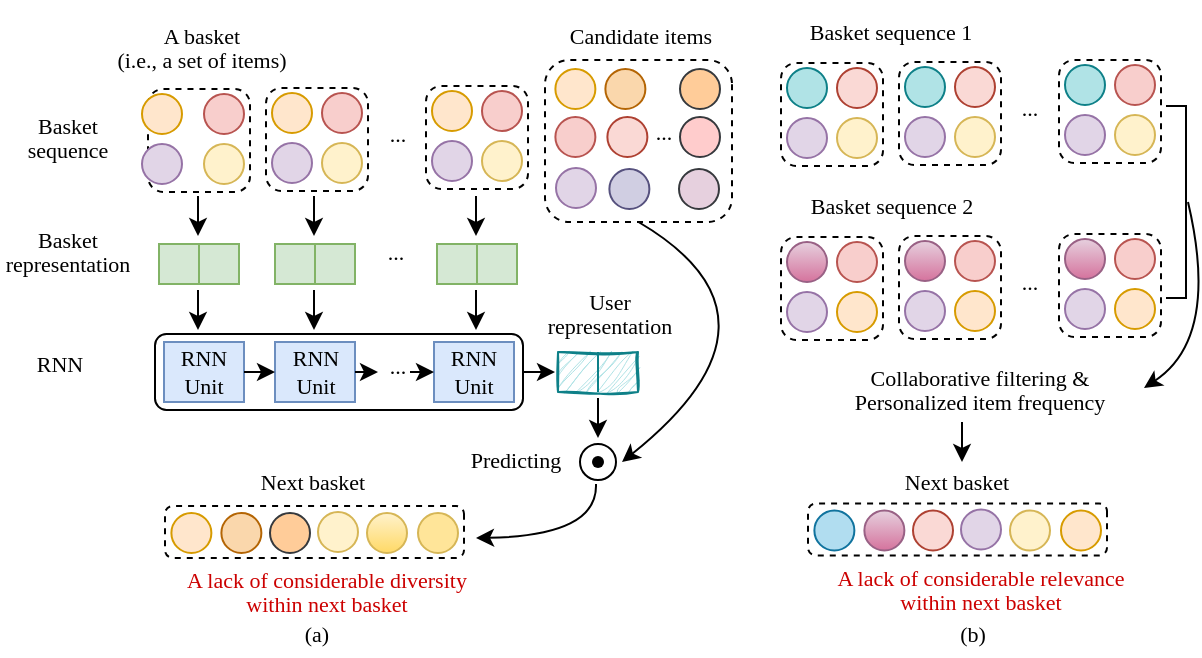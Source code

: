 <mxfile version="20.8.4" type="github">
  <diagram id="gaHBtOEv4GBkI7CgQ-Mk" name="第 1 页">
    <mxGraphModel dx="904" dy="461" grid="1" gridSize="10" guides="1" tooltips="1" connect="1" arrows="1" fold="1" page="1" pageScale="1" pageWidth="620" pageHeight="330" math="0" shadow="0">
      <root>
        <mxCell id="0" />
        <mxCell id="1" parent="0" />
        <mxCell id="OfvR7jmP5WtNh5RsgEb_-9" value="&lt;p style=&quot;line-height: 0%;&quot;&gt;&lt;font face=&quot;Comic Sans MS&quot; style=&quot;font-size: 11px;&quot;&gt;A basket&lt;/font&gt;&lt;/p&gt;&lt;p style=&quot;line-height: 0%;&quot;&gt;&lt;font face=&quot;Comic Sans MS&quot; style=&quot;font-size: 11px;&quot;&gt;(i.e., a set of items)&lt;/font&gt;&lt;/p&gt;" style="text;strokeColor=none;align=center;fillColor=none;html=1;verticalAlign=middle;whiteSpace=wrap;rounded=0;dashed=1;" parent="1" vertex="1">
          <mxGeometry x="32.5" y="7" width="156" height="33.5" as="geometry" />
        </mxCell>
        <mxCell id="OfvR7jmP5WtNh5RsgEb_-10" value="&lt;p style=&quot;line-height: 0%;&quot;&gt;&lt;font face=&quot;Comic Sans MS&quot; style=&quot;font-size: 11px;&quot;&gt;Basket&lt;/font&gt;&lt;/p&gt;&lt;p style=&quot;line-height: 0%;&quot;&gt;&lt;font face=&quot;Comic Sans MS&quot; style=&quot;font-size: 11px;&quot;&gt;sequence&lt;/font&gt;&lt;/p&gt;" style="text;strokeColor=none;align=center;fillColor=none;html=1;verticalAlign=middle;whiteSpace=wrap;rounded=0;dashed=1;" parent="1" vertex="1">
          <mxGeometry x="14" y="54" width="60" height="30" as="geometry" />
        </mxCell>
        <mxCell id="OfvR7jmP5WtNh5RsgEb_-11" value="" style="endArrow=classic;html=1;rounded=0;fontFamily=Comic Sans MS;fontSize=11;" parent="1" edge="1">
          <mxGeometry width="50" height="50" relative="1" as="geometry">
            <mxPoint x="109" y="99" as="sourcePoint" />
            <mxPoint x="109" y="119" as="targetPoint" />
            <Array as="points" />
          </mxGeometry>
        </mxCell>
        <mxCell id="OfvR7jmP5WtNh5RsgEb_-19" value="" style="group;fillColor=#d5e8d4;strokeColor=#82b366;" parent="1" vertex="1" connectable="0">
          <mxGeometry x="89.5" y="123" width="40" height="20" as="geometry" />
        </mxCell>
        <mxCell id="OfvR7jmP5WtNh5RsgEb_-17" value="" style="rounded=0;whiteSpace=wrap;html=1;fontFamily=Comic Sans MS;fontSize=11;fillColor=#d5e8d4;strokeColor=#82b366;" parent="OfvR7jmP5WtNh5RsgEb_-19" vertex="1">
          <mxGeometry width="40" height="20" as="geometry" />
        </mxCell>
        <mxCell id="OfvR7jmP5WtNh5RsgEb_-18" value="" style="endArrow=none;html=1;rounded=0;fontFamily=Comic Sans MS;fontSize=11;entryX=0.5;entryY=0;entryDx=0;entryDy=0;exitX=0.5;exitY=1;exitDx=0;exitDy=0;fillColor=#d5e8d4;strokeColor=#82b366;" parent="OfvR7jmP5WtNh5RsgEb_-19" source="OfvR7jmP5WtNh5RsgEb_-17" target="OfvR7jmP5WtNh5RsgEb_-17" edge="1">
          <mxGeometry width="50" height="50" relative="1" as="geometry">
            <mxPoint x="-50" y="90" as="sourcePoint" />
            <mxPoint y="40" as="targetPoint" />
          </mxGeometry>
        </mxCell>
        <mxCell id="OfvR7jmP5WtNh5RsgEb_-21" value="&lt;p style=&quot;line-height: 0%;&quot;&gt;&lt;font face=&quot;Comic Sans MS&quot; style=&quot;font-size: 11px;&quot;&gt;Basket&lt;/font&gt;&lt;/p&gt;&lt;p style=&quot;line-height: 0%;&quot;&gt;&lt;font face=&quot;Comic Sans MS&quot;&gt;&lt;span style=&quot;font-size: 11px;&quot;&gt;representation&lt;/span&gt;&lt;/font&gt;&lt;/p&gt;" style="text;strokeColor=none;align=center;fillColor=none;html=1;verticalAlign=middle;whiteSpace=wrap;rounded=0;dashed=1;" parent="1" vertex="1">
          <mxGeometry x="13.5" y="111" width="60" height="30" as="geometry" />
        </mxCell>
        <mxCell id="OfvR7jmP5WtNh5RsgEb_-27" value="" style="endArrow=classic;html=1;rounded=0;fontFamily=Comic Sans MS;fontSize=11;" parent="1" edge="1">
          <mxGeometry width="50" height="50" relative="1" as="geometry">
            <mxPoint x="167" y="99" as="sourcePoint" />
            <mxPoint x="167" y="119" as="targetPoint" />
            <Array as="points" />
          </mxGeometry>
        </mxCell>
        <mxCell id="OfvR7jmP5WtNh5RsgEb_-28" value="" style="group;fillColor=#d5e8d4;strokeColor=#82b366;" parent="1" vertex="1" connectable="0">
          <mxGeometry x="147.5" y="123" width="40" height="20" as="geometry" />
        </mxCell>
        <mxCell id="OfvR7jmP5WtNh5RsgEb_-29" value="" style="rounded=0;whiteSpace=wrap;html=1;fontFamily=Comic Sans MS;fontSize=11;fillColor=#d5e8d4;strokeColor=#82b366;" parent="OfvR7jmP5WtNh5RsgEb_-28" vertex="1">
          <mxGeometry width="40" height="20" as="geometry" />
        </mxCell>
        <mxCell id="OfvR7jmP5WtNh5RsgEb_-30" value="" style="endArrow=none;html=1;rounded=0;fontFamily=Comic Sans MS;fontSize=11;entryX=0.5;entryY=0;entryDx=0;entryDy=0;exitX=0.5;exitY=1;exitDx=0;exitDy=0;fillColor=#d5e8d4;strokeColor=#82b366;" parent="OfvR7jmP5WtNh5RsgEb_-28" source="OfvR7jmP5WtNh5RsgEb_-29" target="OfvR7jmP5WtNh5RsgEb_-29" edge="1">
          <mxGeometry width="50" height="50" relative="1" as="geometry">
            <mxPoint x="-50" y="90" as="sourcePoint" />
            <mxPoint y="40" as="targetPoint" />
          </mxGeometry>
        </mxCell>
        <mxCell id="OfvR7jmP5WtNh5RsgEb_-35" value="" style="endArrow=classic;html=1;rounded=0;fontFamily=Comic Sans MS;fontSize=11;" parent="1" edge="1">
          <mxGeometry width="50" height="50" relative="1" as="geometry">
            <mxPoint x="248" y="99" as="sourcePoint" />
            <mxPoint x="248" y="119" as="targetPoint" />
            <Array as="points" />
          </mxGeometry>
        </mxCell>
        <mxCell id="OfvR7jmP5WtNh5RsgEb_-36" value="" style="group;fillColor=#d5e8d4;strokeColor=#82b366;" parent="1" vertex="1" connectable="0">
          <mxGeometry x="228.5" y="123" width="40" height="20" as="geometry" />
        </mxCell>
        <mxCell id="OfvR7jmP5WtNh5RsgEb_-37" value="" style="rounded=0;whiteSpace=wrap;html=1;fontFamily=Comic Sans MS;fontSize=11;fillColor=#d5e8d4;strokeColor=#82b366;" parent="OfvR7jmP5WtNh5RsgEb_-36" vertex="1">
          <mxGeometry width="40" height="20" as="geometry" />
        </mxCell>
        <mxCell id="OfvR7jmP5WtNh5RsgEb_-38" value="" style="endArrow=none;html=1;rounded=0;fontFamily=Comic Sans MS;fontSize=11;entryX=0.5;entryY=0;entryDx=0;entryDy=0;exitX=0.5;exitY=1;exitDx=0;exitDy=0;fillColor=#d5e8d4;strokeColor=#82b366;" parent="OfvR7jmP5WtNh5RsgEb_-36" source="OfvR7jmP5WtNh5RsgEb_-37" target="OfvR7jmP5WtNh5RsgEb_-37" edge="1">
          <mxGeometry width="50" height="50" relative="1" as="geometry">
            <mxPoint x="-50" y="90" as="sourcePoint" />
            <mxPoint y="40" as="targetPoint" />
          </mxGeometry>
        </mxCell>
        <mxCell id="oXSEM-nMxEOC_Y0HvIBm-7" value="&lt;p style=&quot;line-height: 0%;&quot;&gt;&lt;font face=&quot;Comic Sans MS&quot;&gt;&lt;span style=&quot;font-size: 11px;&quot;&gt;...&lt;/span&gt;&lt;/font&gt;&lt;/p&gt;" style="text;strokeColor=none;align=center;fillColor=none;html=1;verticalAlign=middle;whiteSpace=wrap;rounded=0;dashed=1;" vertex="1" parent="1">
          <mxGeometry x="193.5" y="52" width="30" height="30" as="geometry" />
        </mxCell>
        <mxCell id="oXSEM-nMxEOC_Y0HvIBm-9" value="&lt;p style=&quot;line-height: 0%;&quot;&gt;&lt;font face=&quot;Comic Sans MS&quot;&gt;&lt;span style=&quot;font-size: 11px;&quot;&gt;...&lt;/span&gt;&lt;/font&gt;&lt;/p&gt;" style="text;strokeColor=none;align=center;fillColor=none;html=1;verticalAlign=middle;whiteSpace=wrap;rounded=0;dashed=1;" vertex="1" parent="1">
          <mxGeometry x="192.5" y="111" width="30" height="30" as="geometry" />
        </mxCell>
        <mxCell id="oXSEM-nMxEOC_Y0HvIBm-11" value="" style="rounded=1;whiteSpace=wrap;html=1;fontFamily=Comic Sans MS;fontSize=11;" vertex="1" parent="1">
          <mxGeometry x="87.5" y="168" width="184" height="38" as="geometry" />
        </mxCell>
        <mxCell id="oXSEM-nMxEOC_Y0HvIBm-12" value="&lt;p style=&quot;line-height: 0%;&quot;&gt;&lt;font face=&quot;Comic Sans MS&quot; style=&quot;font-size: 11px;&quot;&gt;RNN&lt;/font&gt;&lt;/p&gt;" style="text;strokeColor=none;align=center;fillColor=none;html=1;verticalAlign=middle;whiteSpace=wrap;rounded=0;dashed=1;" vertex="1" parent="1">
          <mxGeometry x="10" y="167" width="60" height="30" as="geometry" />
        </mxCell>
        <mxCell id="oXSEM-nMxEOC_Y0HvIBm-13" value="RNN&lt;br&gt;Unit" style="rounded=0;whiteSpace=wrap;html=1;fontFamily=Comic Sans MS;fontSize=11;fillColor=#dae8fc;strokeColor=#6c8ebf;" vertex="1" parent="1">
          <mxGeometry x="92" y="172" width="40" height="30" as="geometry" />
        </mxCell>
        <mxCell id="oXSEM-nMxEOC_Y0HvIBm-18" value="RNN&lt;br&gt;Unit" style="rounded=0;whiteSpace=wrap;html=1;fontFamily=Comic Sans MS;fontSize=11;fillColor=#dae8fc;strokeColor=#6c8ebf;" vertex="1" parent="1">
          <mxGeometry x="147.5" y="172" width="40" height="30" as="geometry" />
        </mxCell>
        <mxCell id="oXSEM-nMxEOC_Y0HvIBm-21" value="RNN&lt;br&gt;Unit" style="rounded=0;whiteSpace=wrap;html=1;fontFamily=Comic Sans MS;fontSize=11;fillColor=#dae8fc;strokeColor=#6c8ebf;" vertex="1" parent="1">
          <mxGeometry x="227" y="172" width="40" height="30" as="geometry" />
        </mxCell>
        <mxCell id="oXSEM-nMxEOC_Y0HvIBm-22" value="" style="endArrow=classic;html=1;rounded=0;fontFamily=Comic Sans MS;fontSize=11;" edge="1" parent="1">
          <mxGeometry width="50" height="50" relative="1" as="geometry">
            <mxPoint x="109" y="146" as="sourcePoint" />
            <mxPoint x="109" y="166" as="targetPoint" />
            <Array as="points" />
          </mxGeometry>
        </mxCell>
        <mxCell id="oXSEM-nMxEOC_Y0HvIBm-23" value="" style="endArrow=classic;html=1;rounded=0;fontFamily=Comic Sans MS;fontSize=11;" edge="1" parent="1">
          <mxGeometry width="50" height="50" relative="1" as="geometry">
            <mxPoint x="167" y="146" as="sourcePoint" />
            <mxPoint x="167" y="166" as="targetPoint" />
            <Array as="points" />
          </mxGeometry>
        </mxCell>
        <mxCell id="oXSEM-nMxEOC_Y0HvIBm-29" value="" style="endArrow=classic;html=1;rounded=0;fontFamily=Comic Sans MS;fontSize=11;exitX=1;exitY=0.5;exitDx=0;exitDy=0;" edge="1" parent="1" source="oXSEM-nMxEOC_Y0HvIBm-18">
          <mxGeometry width="50" height="50" relative="1" as="geometry">
            <mxPoint x="193.5" y="190.5" as="sourcePoint" />
            <mxPoint x="199" y="187" as="targetPoint" />
            <Array as="points" />
          </mxGeometry>
        </mxCell>
        <mxCell id="oXSEM-nMxEOC_Y0HvIBm-24" value="" style="endArrow=classic;html=1;rounded=0;fontFamily=Comic Sans MS;fontSize=11;" edge="1" parent="1">
          <mxGeometry width="50" height="50" relative="1" as="geometry">
            <mxPoint x="248" y="146" as="sourcePoint" />
            <mxPoint x="248" y="166" as="targetPoint" />
            <Array as="points" />
          </mxGeometry>
        </mxCell>
        <mxCell id="oXSEM-nMxEOC_Y0HvIBm-27" value="" style="endArrow=classic;html=1;rounded=0;fontFamily=Comic Sans MS;fontSize=11;entryX=0;entryY=0.5;entryDx=0;entryDy=0;exitX=1;exitY=0.5;exitDx=0;exitDy=0;" edge="1" parent="1" source="oXSEM-nMxEOC_Y0HvIBm-13" target="oXSEM-nMxEOC_Y0HvIBm-18">
          <mxGeometry width="50" height="50" relative="1" as="geometry">
            <mxPoint x="133" y="187" as="sourcePoint" />
            <mxPoint x="149" y="188" as="targetPoint" />
            <Array as="points" />
          </mxGeometry>
        </mxCell>
        <mxCell id="oXSEM-nMxEOC_Y0HvIBm-30" value="" style="endArrow=classic;html=1;rounded=0;fontFamily=Comic Sans MS;fontSize=11;entryX=0;entryY=0.5;entryDx=0;entryDy=0;" edge="1" parent="1" target="oXSEM-nMxEOC_Y0HvIBm-21">
          <mxGeometry width="50" height="50" relative="1" as="geometry">
            <mxPoint x="215" y="187" as="sourcePoint" />
            <mxPoint x="233" y="187" as="targetPoint" />
            <Array as="points" />
          </mxGeometry>
        </mxCell>
        <mxCell id="oXSEM-nMxEOC_Y0HvIBm-35" value="&lt;p style=&quot;line-height: 0%;&quot;&gt;&lt;font face=&quot;Comic Sans MS&quot;&gt;&lt;span style=&quot;font-size: 11px;&quot;&gt;...&lt;/span&gt;&lt;/font&gt;&lt;/p&gt;" style="text;strokeColor=none;align=center;fillColor=none;html=1;verticalAlign=middle;whiteSpace=wrap;rounded=0;dashed=1;" vertex="1" parent="1">
          <mxGeometry x="193.5" y="168" width="30" height="30" as="geometry" />
        </mxCell>
        <mxCell id="oXSEM-nMxEOC_Y0HvIBm-45" value="" style="endArrow=classic;html=1;rounded=0;fontFamily=Comic Sans MS;fontSize=11;entryX=0;entryY=0.5;entryDx=0;entryDy=0;exitX=1;exitY=0.5;exitDx=0;exitDy=0;" edge="1" parent="1">
          <mxGeometry width="50" height="50" relative="1" as="geometry">
            <mxPoint x="272" y="187" as="sourcePoint" />
            <mxPoint x="287.5" y="187" as="targetPoint" />
            <Array as="points" />
          </mxGeometry>
        </mxCell>
        <mxCell id="oXSEM-nMxEOC_Y0HvIBm-46" value="&lt;p style=&quot;line-height: 0%;&quot;&gt;&lt;font face=&quot;Comic Sans MS&quot;&gt;&lt;span style=&quot;font-size: 11px;&quot;&gt;User&lt;/span&gt;&lt;/font&gt;&lt;/p&gt;&lt;p style=&quot;line-height: 0%;&quot;&gt;&lt;font face=&quot;Comic Sans MS&quot;&gt;&lt;span style=&quot;font-size: 11px;&quot;&gt;representation&lt;/span&gt;&lt;/font&gt;&lt;/p&gt;" style="text;strokeColor=none;align=center;fillColor=none;html=1;verticalAlign=middle;whiteSpace=wrap;rounded=0;dashed=1;" vertex="1" parent="1">
          <mxGeometry x="274.5" y="146" width="80" height="22" as="geometry" />
        </mxCell>
        <mxCell id="oXSEM-nMxEOC_Y0HvIBm-68" value="" style="group" vertex="1" connectable="0" parent="1">
          <mxGeometry x="299" y="222" width="20" height="20" as="geometry" />
        </mxCell>
        <mxCell id="oXSEM-nMxEOC_Y0HvIBm-49" value="" style="ellipse;whiteSpace=wrap;html=1;aspect=fixed;fontFamily=Comic Sans MS;fontSize=11;" vertex="1" parent="oXSEM-nMxEOC_Y0HvIBm-68">
          <mxGeometry x="1" y="1" width="18" height="18" as="geometry" />
        </mxCell>
        <mxCell id="oXSEM-nMxEOC_Y0HvIBm-50" value="" style="shape=waypoint;sketch=0;fillStyle=solid;size=6;pointerEvents=1;points=[];fillColor=none;resizable=0;rotatable=0;perimeter=centerPerimeter;snapToPoint=1;fontFamily=Comic Sans MS;fontSize=3;" vertex="1" parent="oXSEM-nMxEOC_Y0HvIBm-68">
          <mxGeometry width="20" height="20" as="geometry" />
        </mxCell>
        <mxCell id="oXSEM-nMxEOC_Y0HvIBm-41" value="" style="rounded=0;whiteSpace=wrap;html=1;fontFamily=Comic Sans MS;fontSize=11;fillColor=#b0e3e6;strokeColor=#0e8088;container=0;sketch=1;curveFitting=1;jiggle=2;" vertex="1" parent="1">
          <mxGeometry x="289" y="177" width="40" height="20" as="geometry" />
        </mxCell>
        <mxCell id="oXSEM-nMxEOC_Y0HvIBm-42" value="" style="endArrow=none;html=1;rounded=0;fontFamily=Comic Sans MS;fontSize=11;entryX=0.5;entryY=0;entryDx=0;entryDy=0;exitX=0.5;exitY=1;exitDx=0;exitDy=0;fillColor=#b0e3e6;strokeColor=#0e8088;" edge="1" parent="1" source="oXSEM-nMxEOC_Y0HvIBm-41" target="oXSEM-nMxEOC_Y0HvIBm-41">
          <mxGeometry width="50" height="50" relative="1" as="geometry">
            <mxPoint x="54" y="174" as="sourcePoint" />
            <mxPoint x="104" y="124" as="targetPoint" />
          </mxGeometry>
        </mxCell>
        <mxCell id="oXSEM-nMxEOC_Y0HvIBm-75" value="" style="curved=1;endArrow=classic;html=1;rounded=1;fontFamily=Comic Sans MS;fontSize=3;startSize=1;endSize=6;entryX=1.16;entryY=0.3;entryDx=0;entryDy=0;entryPerimeter=0;exitX=1;exitY=0.5;exitDx=0;exitDy=0;" edge="1" parent="1" source="oXSEM-nMxEOC_Y0HvIBm-53">
          <mxGeometry width="50" height="50" relative="1" as="geometry">
            <mxPoint x="329" y="110" as="sourcePoint" />
            <mxPoint x="321" y="232" as="targetPoint" />
            <Array as="points">
              <mxPoint x="411" y="160" />
            </Array>
          </mxGeometry>
        </mxCell>
        <mxCell id="oXSEM-nMxEOC_Y0HvIBm-76" value="" style="endArrow=classic;html=1;rounded=0;fontFamily=Comic Sans MS;fontSize=11;" edge="1" parent="1">
          <mxGeometry width="50" height="50" relative="1" as="geometry">
            <mxPoint x="309" y="200" as="sourcePoint" />
            <mxPoint x="309" y="220" as="targetPoint" />
            <Array as="points" />
          </mxGeometry>
        </mxCell>
        <mxCell id="oXSEM-nMxEOC_Y0HvIBm-83" value="" style="group" vertex="1" connectable="0" parent="1">
          <mxGeometry x="84" y="45.5" width="51" height="51.5" as="geometry" />
        </mxCell>
        <mxCell id="OfvR7jmP5WtNh5RsgEb_-8" value="" style="rounded=1;whiteSpace=wrap;html=1;dashed=1;direction=south;container=0;" parent="oXSEM-nMxEOC_Y0HvIBm-83" vertex="1">
          <mxGeometry width="51" height="51.5" as="geometry" />
        </mxCell>
        <mxCell id="OfvR7jmP5WtNh5RsgEb_-5" value="" style="ellipse;whiteSpace=wrap;html=1;aspect=fixed;fillColor=#ffe6cc;strokeColor=#d79b00;container=0;" parent="oXSEM-nMxEOC_Y0HvIBm-83" vertex="1">
          <mxGeometry x="-3" y="2.5" width="20" height="20" as="geometry" />
        </mxCell>
        <mxCell id="OfvR7jmP5WtNh5RsgEb_-7" value="" style="ellipse;whiteSpace=wrap;html=1;aspect=fixed;fillColor=#e1d5e7;strokeColor=#9673a6;container=0;" parent="oXSEM-nMxEOC_Y0HvIBm-83" vertex="1">
          <mxGeometry x="-3" y="27.5" width="20" height="20" as="geometry" />
        </mxCell>
        <mxCell id="OfvR7jmP5WtNh5RsgEb_-6" value="" style="ellipse;whiteSpace=wrap;html=1;aspect=fixed;fillColor=#f8cecc;strokeColor=#b85450;container=0;" parent="oXSEM-nMxEOC_Y0HvIBm-83" vertex="1">
          <mxGeometry x="28" y="2.5" width="20" height="20" as="geometry" />
        </mxCell>
        <mxCell id="oXSEM-nMxEOC_Y0HvIBm-82" value="" style="ellipse;whiteSpace=wrap;html=1;aspect=fixed;fillColor=#fff2cc;strokeColor=#d6b656;container=0;" vertex="1" parent="oXSEM-nMxEOC_Y0HvIBm-83">
          <mxGeometry x="28" y="27.5" width="20" height="20" as="geometry" />
        </mxCell>
        <mxCell id="oXSEM-nMxEOC_Y0HvIBm-84" value="" style="group" vertex="1" connectable="0" parent="1">
          <mxGeometry x="143" y="45" width="51" height="51.5" as="geometry" />
        </mxCell>
        <mxCell id="oXSEM-nMxEOC_Y0HvIBm-85" value="" style="rounded=1;whiteSpace=wrap;html=1;dashed=1;direction=south;container=0;" vertex="1" parent="oXSEM-nMxEOC_Y0HvIBm-84">
          <mxGeometry width="51" height="51.5" as="geometry" />
        </mxCell>
        <mxCell id="oXSEM-nMxEOC_Y0HvIBm-86" value="" style="ellipse;whiteSpace=wrap;html=1;aspect=fixed;fillColor=#ffe6cc;strokeColor=#d79b00;container=0;" vertex="1" parent="oXSEM-nMxEOC_Y0HvIBm-84">
          <mxGeometry x="3" y="2.5" width="20" height="20" as="geometry" />
        </mxCell>
        <mxCell id="oXSEM-nMxEOC_Y0HvIBm-87" value="" style="ellipse;whiteSpace=wrap;html=1;aspect=fixed;fillColor=#e1d5e7;strokeColor=#9673a6;container=0;" vertex="1" parent="oXSEM-nMxEOC_Y0HvIBm-84">
          <mxGeometry x="3" y="27.5" width="20" height="20" as="geometry" />
        </mxCell>
        <mxCell id="oXSEM-nMxEOC_Y0HvIBm-88" value="" style="ellipse;whiteSpace=wrap;html=1;aspect=fixed;fillColor=#f8cecc;strokeColor=#b85450;container=0;" vertex="1" parent="oXSEM-nMxEOC_Y0HvIBm-84">
          <mxGeometry x="28" y="2.5" width="20" height="20" as="geometry" />
        </mxCell>
        <mxCell id="oXSEM-nMxEOC_Y0HvIBm-89" value="" style="ellipse;whiteSpace=wrap;html=1;aspect=fixed;fillColor=#fff2cc;strokeColor=#d6b656;container=0;" vertex="1" parent="oXSEM-nMxEOC_Y0HvIBm-84">
          <mxGeometry x="28" y="27.5" width="20" height="20" as="geometry" />
        </mxCell>
        <mxCell id="oXSEM-nMxEOC_Y0HvIBm-90" value="" style="group" vertex="1" connectable="0" parent="1">
          <mxGeometry x="223" y="44" width="51" height="51.5" as="geometry" />
        </mxCell>
        <mxCell id="oXSEM-nMxEOC_Y0HvIBm-91" value="" style="rounded=1;whiteSpace=wrap;html=1;dashed=1;direction=south;container=0;" vertex="1" parent="oXSEM-nMxEOC_Y0HvIBm-90">
          <mxGeometry width="51" height="51.5" as="geometry" />
        </mxCell>
        <mxCell id="oXSEM-nMxEOC_Y0HvIBm-92" value="" style="ellipse;whiteSpace=wrap;html=1;aspect=fixed;fillColor=#ffe6cc;strokeColor=#d79b00;container=0;" vertex="1" parent="oXSEM-nMxEOC_Y0HvIBm-90">
          <mxGeometry x="3" y="2.5" width="20" height="20" as="geometry" />
        </mxCell>
        <mxCell id="oXSEM-nMxEOC_Y0HvIBm-93" value="" style="ellipse;whiteSpace=wrap;html=1;aspect=fixed;fillColor=#e1d5e7;strokeColor=#9673a6;container=0;" vertex="1" parent="oXSEM-nMxEOC_Y0HvIBm-90">
          <mxGeometry x="3" y="27.5" width="20" height="20" as="geometry" />
        </mxCell>
        <mxCell id="oXSEM-nMxEOC_Y0HvIBm-94" value="" style="ellipse;whiteSpace=wrap;html=1;aspect=fixed;fillColor=#f8cecc;strokeColor=#b85450;container=0;" vertex="1" parent="oXSEM-nMxEOC_Y0HvIBm-90">
          <mxGeometry x="28" y="2.5" width="20" height="20" as="geometry" />
        </mxCell>
        <mxCell id="oXSEM-nMxEOC_Y0HvIBm-95" value="" style="ellipse;whiteSpace=wrap;html=1;aspect=fixed;fillColor=#fff2cc;strokeColor=#d6b656;container=0;" vertex="1" parent="oXSEM-nMxEOC_Y0HvIBm-90">
          <mxGeometry x="28" y="27.5" width="20" height="20" as="geometry" />
        </mxCell>
        <mxCell id="oXSEM-nMxEOC_Y0HvIBm-96" value="" style="group" vertex="1" connectable="0" parent="1">
          <mxGeometry x="282.5" y="30" width="103" height="81" as="geometry" />
        </mxCell>
        <mxCell id="oXSEM-nMxEOC_Y0HvIBm-53" value="" style="rounded=1;whiteSpace=wrap;html=1;dashed=1;direction=south;container=0;" vertex="1" parent="oXSEM-nMxEOC_Y0HvIBm-96">
          <mxGeometry y="1" width="93.5" height="81" as="geometry" />
        </mxCell>
        <mxCell id="oXSEM-nMxEOC_Y0HvIBm-54" value="" style="ellipse;whiteSpace=wrap;html=1;aspect=fixed;fillColor=#ffe6cc;strokeColor=#d79b00;container=0;" vertex="1" parent="oXSEM-nMxEOC_Y0HvIBm-96">
          <mxGeometry x="5.188" y="5.5" width="20" height="20" as="geometry" />
        </mxCell>
        <mxCell id="oXSEM-nMxEOC_Y0HvIBm-55" value="" style="ellipse;whiteSpace=wrap;html=1;aspect=fixed;fillColor=#fad7ac;strokeColor=#b46504;container=0;" vertex="1" parent="oXSEM-nMxEOC_Y0HvIBm-96">
          <mxGeometry x="30.188" y="5.5" width="20" height="20" as="geometry" />
        </mxCell>
        <mxCell id="oXSEM-nMxEOC_Y0HvIBm-56" value="" style="ellipse;whiteSpace=wrap;html=1;aspect=fixed;fillColor=#f8cecc;strokeColor=#b85450;container=0;" vertex="1" parent="oXSEM-nMxEOC_Y0HvIBm-96">
          <mxGeometry x="5.188" y="29.5" width="20" height="20" as="geometry" />
        </mxCell>
        <mxCell id="oXSEM-nMxEOC_Y0HvIBm-59" value="" style="ellipse;whiteSpace=wrap;html=1;aspect=fixed;fillColor=#fad9d5;strokeColor=#ae4132;container=0;" vertex="1" parent="oXSEM-nMxEOC_Y0HvIBm-96">
          <mxGeometry x="31.188" y="29.5" width="20" height="20" as="geometry" />
        </mxCell>
        <mxCell id="oXSEM-nMxEOC_Y0HvIBm-61" value="" style="ellipse;whiteSpace=wrap;html=1;aspect=fixed;fillColor=#ffcccc;strokeColor=#36393d;container=0;" vertex="1" parent="oXSEM-nMxEOC_Y0HvIBm-96">
          <mxGeometry x="67.498" y="29.5" width="20" height="20" as="geometry" />
        </mxCell>
        <mxCell id="oXSEM-nMxEOC_Y0HvIBm-62" value="" style="ellipse;whiteSpace=wrap;html=1;aspect=fixed;fillColor=#ffcc99;container=0;strokeColor=#36393d;" vertex="1" parent="oXSEM-nMxEOC_Y0HvIBm-96">
          <mxGeometry x="67.498" y="5.5" width="20" height="20" as="geometry" />
        </mxCell>
        <mxCell id="oXSEM-nMxEOC_Y0HvIBm-63" value="&lt;p style=&quot;line-height: 0%;&quot;&gt;&lt;font face=&quot;Comic Sans MS&quot;&gt;&lt;span style=&quot;font-size: 11px;&quot;&gt;...&lt;/span&gt;&lt;/font&gt;&lt;/p&gt;" style="text;strokeColor=none;align=center;fillColor=none;html=1;verticalAlign=middle;whiteSpace=wrap;rounded=0;dashed=1;" vertex="1" parent="oXSEM-nMxEOC_Y0HvIBm-96">
          <mxGeometry x="44.5" y="21" width="30" height="30" as="geometry" />
        </mxCell>
        <mxCell id="oXSEM-nMxEOC_Y0HvIBm-64" value="" style="ellipse;whiteSpace=wrap;html=1;aspect=fixed;fillColor=#e1d5e7;strokeColor=#9673a6;container=0;" vertex="1" parent="oXSEM-nMxEOC_Y0HvIBm-96">
          <mxGeometry x="5.498" y="55" width="20" height="20" as="geometry" />
        </mxCell>
        <mxCell id="oXSEM-nMxEOC_Y0HvIBm-65" value="" style="ellipse;whiteSpace=wrap;html=1;aspect=fixed;fillColor=#d0cee2;strokeColor=#56517e;container=0;" vertex="1" parent="oXSEM-nMxEOC_Y0HvIBm-96">
          <mxGeometry x="32.188" y="55.5" width="20" height="20" as="geometry" />
        </mxCell>
        <mxCell id="oXSEM-nMxEOC_Y0HvIBm-66" value="" style="ellipse;whiteSpace=wrap;html=1;aspect=fixed;container=0;fillColor=#E6D0DE;strokeColor=#36393d;" vertex="1" parent="oXSEM-nMxEOC_Y0HvIBm-96">
          <mxGeometry x="66.998" y="55.5" width="20" height="20" as="geometry" />
        </mxCell>
        <mxCell id="oXSEM-nMxEOC_Y0HvIBm-57" value="&lt;p style=&quot;line-height: 0%;&quot;&gt;&lt;span style=&quot;font-size: 11px; font-family: &amp;quot;Comic Sans MS&amp;quot;; background-color: initial;&quot;&gt;Candidate items&lt;/span&gt;&lt;/p&gt;" style="text;strokeColor=none;align=center;fillColor=none;html=1;verticalAlign=middle;whiteSpace=wrap;rounded=0;dashed=1;" vertex="1" parent="oXSEM-nMxEOC_Y0HvIBm-96">
          <mxGeometry x="-4" y="-29" width="103" height="33.5" as="geometry" />
        </mxCell>
        <mxCell id="oXSEM-nMxEOC_Y0HvIBm-79" value="&lt;p style=&quot;line-height: 0%;&quot;&gt;&lt;font face=&quot;Comic Sans MS&quot;&gt;&lt;span style=&quot;font-size: 11px;&quot;&gt;Predicting&lt;/span&gt;&lt;/font&gt;&lt;/p&gt;" style="text;strokeColor=none;align=center;fillColor=none;html=1;verticalAlign=middle;whiteSpace=wrap;rounded=0;dashed=1;" vertex="1" parent="1">
          <mxGeometry x="227.5" y="219" width="80" height="22" as="geometry" />
        </mxCell>
        <mxCell id="oXSEM-nMxEOC_Y0HvIBm-98" value="" style="rounded=1;whiteSpace=wrap;html=1;dashed=1;direction=south;container=0;" vertex="1" parent="1">
          <mxGeometry x="92.5" y="254" width="149.5" height="26" as="geometry" />
        </mxCell>
        <mxCell id="oXSEM-nMxEOC_Y0HvIBm-99" value="" style="curved=1;endArrow=classic;html=1;rounded=1;fontFamily=Comic Sans MS;fontSize=3;startSize=1;endSize=6;" edge="1" parent="1">
          <mxGeometry width="50" height="50" relative="1" as="geometry">
            <mxPoint x="308" y="243" as="sourcePoint" />
            <mxPoint x="248" y="270" as="targetPoint" />
            <Array as="points">
              <mxPoint x="309" y="269" />
            </Array>
          </mxGeometry>
        </mxCell>
        <mxCell id="oXSEM-nMxEOC_Y0HvIBm-100" value="&lt;p style=&quot;line-height: 0%;&quot;&gt;&lt;span style=&quot;font-size: 11px; font-family: &amp;quot;Comic Sans MS&amp;quot;; background-color: initial;&quot;&gt;Next basket&lt;/span&gt;&lt;/p&gt;" style="text;strokeColor=none;align=center;fillColor=none;html=1;verticalAlign=middle;whiteSpace=wrap;rounded=0;dashed=1;" vertex="1" parent="1">
          <mxGeometry x="115" y="229" width="103" height="23.5" as="geometry" />
        </mxCell>
        <mxCell id="oXSEM-nMxEOC_Y0HvIBm-104" value="" style="ellipse;whiteSpace=wrap;html=1;aspect=fixed;fillColor=#ffe6cc;strokeColor=#d79b00;container=0;" vertex="1" parent="1">
          <mxGeometry x="95.688" y="257.5" width="20" height="20" as="geometry" />
        </mxCell>
        <mxCell id="oXSEM-nMxEOC_Y0HvIBm-105" value="" style="ellipse;whiteSpace=wrap;html=1;aspect=fixed;fillColor=#fad7ac;strokeColor=#b46504;container=0;" vertex="1" parent="1">
          <mxGeometry x="120.688" y="257.5" width="20" height="20" as="geometry" />
        </mxCell>
        <mxCell id="oXSEM-nMxEOC_Y0HvIBm-106" value="" style="ellipse;whiteSpace=wrap;html=1;aspect=fixed;fillColor=#ffcc99;container=0;strokeColor=#36393d;" vertex="1" parent="1">
          <mxGeometry x="144.998" y="257.5" width="20" height="20" as="geometry" />
        </mxCell>
        <mxCell id="oXSEM-nMxEOC_Y0HvIBm-107" value="" style="ellipse;whiteSpace=wrap;html=1;aspect=fixed;fillColor=#fff2cc;strokeColor=#d6b656;container=0;" vertex="1" parent="1">
          <mxGeometry x="169" y="257" width="20" height="20" as="geometry" />
        </mxCell>
        <mxCell id="oXSEM-nMxEOC_Y0HvIBm-108" value="" style="ellipse;whiteSpace=wrap;html=1;aspect=fixed;fillColor=#fff2cc;strokeColor=#d6b656;container=0;gradientColor=#ffd966;" vertex="1" parent="1">
          <mxGeometry x="193.5" y="257.5" width="20" height="20" as="geometry" />
        </mxCell>
        <mxCell id="oXSEM-nMxEOC_Y0HvIBm-109" value="" style="ellipse;whiteSpace=wrap;html=1;aspect=fixed;fillColor=#FFE599;strokeColor=#d6b656;container=0;" vertex="1" parent="1">
          <mxGeometry x="219" y="257.5" width="20" height="20" as="geometry" />
        </mxCell>
        <mxCell id="oXSEM-nMxEOC_Y0HvIBm-111" value="&lt;p style=&quot;line-height: 0%;&quot;&gt;&lt;span style=&quot;font-size: 11px; font-family: &amp;quot;Comic Sans MS&amp;quot;; background-color: initial;&quot;&gt;&lt;font color=&quot;#cc0000&quot;&gt;A lack of considerable diversity&lt;/font&gt;&lt;/span&gt;&lt;/p&gt;&lt;p style=&quot;line-height: 0%;&quot;&gt;&lt;span style=&quot;font-size: 11px; font-family: &amp;quot;Comic Sans MS&amp;quot;; background-color: initial;&quot;&gt;&lt;font color=&quot;#cc0000&quot;&gt;within next basket&lt;/font&gt;&lt;/span&gt;&lt;/p&gt;" style="text;strokeColor=none;align=center;fillColor=none;html=1;verticalAlign=middle;whiteSpace=wrap;rounded=0;dashed=1;" vertex="1" parent="1">
          <mxGeometry x="64" y="282" width="218.5" height="28" as="geometry" />
        </mxCell>
        <mxCell id="oXSEM-nMxEOC_Y0HvIBm-112" value="&lt;p style=&quot;line-height: 0%;&quot;&gt;&lt;font face=&quot;Comic Sans MS&quot; style=&quot;font-size: 11px;&quot;&gt;Basket&amp;nbsp;&lt;/font&gt;&lt;span style=&quot;font-size: 11px; font-family: &amp;quot;Comic Sans MS&amp;quot;; background-color: initial;&quot;&gt;sequence 1&lt;/span&gt;&lt;/p&gt;" style="text;strokeColor=none;align=center;fillColor=none;html=1;verticalAlign=middle;whiteSpace=wrap;rounded=0;dashed=1;" vertex="1" parent="1">
          <mxGeometry x="400" y="5" width="111" height="22" as="geometry" />
        </mxCell>
        <mxCell id="oXSEM-nMxEOC_Y0HvIBm-113" value="&lt;p style=&quot;line-height: 0%;&quot;&gt;&lt;font face=&quot;Comic Sans MS&quot;&gt;&lt;span style=&quot;font-size: 11px;&quot;&gt;...&lt;/span&gt;&lt;/font&gt;&lt;/p&gt;" style="text;strokeColor=none;align=center;fillColor=none;html=1;verticalAlign=middle;whiteSpace=wrap;rounded=0;dashed=1;" vertex="1" parent="1">
          <mxGeometry x="510" y="39" width="30" height="30" as="geometry" />
        </mxCell>
        <mxCell id="oXSEM-nMxEOC_Y0HvIBm-114" value="" style="group" vertex="1" connectable="0" parent="1">
          <mxGeometry x="400.5" y="32.5" width="51" height="51.5" as="geometry" />
        </mxCell>
        <mxCell id="oXSEM-nMxEOC_Y0HvIBm-115" value="" style="rounded=1;whiteSpace=wrap;html=1;dashed=1;direction=south;container=0;" vertex="1" parent="oXSEM-nMxEOC_Y0HvIBm-114">
          <mxGeometry width="51" height="51.5" as="geometry" />
        </mxCell>
        <mxCell id="oXSEM-nMxEOC_Y0HvIBm-116" value="" style="ellipse;whiteSpace=wrap;html=1;aspect=fixed;fillColor=#b0e3e6;strokeColor=#0e8088;container=0;" vertex="1" parent="oXSEM-nMxEOC_Y0HvIBm-114">
          <mxGeometry x="3" y="2.5" width="20" height="20" as="geometry" />
        </mxCell>
        <mxCell id="oXSEM-nMxEOC_Y0HvIBm-117" value="" style="ellipse;whiteSpace=wrap;html=1;aspect=fixed;fillColor=#e1d5e7;strokeColor=#9673a6;container=0;" vertex="1" parent="oXSEM-nMxEOC_Y0HvIBm-114">
          <mxGeometry x="3" y="27.5" width="20" height="20" as="geometry" />
        </mxCell>
        <mxCell id="oXSEM-nMxEOC_Y0HvIBm-118" value="" style="ellipse;whiteSpace=wrap;html=1;aspect=fixed;fillColor=#fad9d5;strokeColor=#ae4132;container=0;" vertex="1" parent="oXSEM-nMxEOC_Y0HvIBm-114">
          <mxGeometry x="28" y="2.5" width="20" height="20" as="geometry" />
        </mxCell>
        <mxCell id="oXSEM-nMxEOC_Y0HvIBm-119" value="" style="ellipse;whiteSpace=wrap;html=1;aspect=fixed;fillColor=#fff2cc;strokeColor=#d6b656;container=0;" vertex="1" parent="oXSEM-nMxEOC_Y0HvIBm-114">
          <mxGeometry x="28" y="27.5" width="20" height="20" as="geometry" />
        </mxCell>
        <mxCell id="oXSEM-nMxEOC_Y0HvIBm-120" value="" style="group" vertex="1" connectable="0" parent="1">
          <mxGeometry x="459.5" y="32" width="51" height="51.5" as="geometry" />
        </mxCell>
        <mxCell id="oXSEM-nMxEOC_Y0HvIBm-121" value="" style="rounded=1;whiteSpace=wrap;html=1;dashed=1;direction=south;container=0;" vertex="1" parent="oXSEM-nMxEOC_Y0HvIBm-120">
          <mxGeometry width="51" height="51.5" as="geometry" />
        </mxCell>
        <mxCell id="oXSEM-nMxEOC_Y0HvIBm-122" value="" style="ellipse;whiteSpace=wrap;html=1;aspect=fixed;fillColor=#b0e3e6;strokeColor=#0e8088;container=0;" vertex="1" parent="oXSEM-nMxEOC_Y0HvIBm-120">
          <mxGeometry x="3" y="2.5" width="20" height="20" as="geometry" />
        </mxCell>
        <mxCell id="oXSEM-nMxEOC_Y0HvIBm-123" value="" style="ellipse;whiteSpace=wrap;html=1;aspect=fixed;fillColor=#e1d5e7;strokeColor=#9673a6;container=0;" vertex="1" parent="oXSEM-nMxEOC_Y0HvIBm-120">
          <mxGeometry x="3" y="27.5" width="20" height="20" as="geometry" />
        </mxCell>
        <mxCell id="oXSEM-nMxEOC_Y0HvIBm-124" value="" style="ellipse;whiteSpace=wrap;html=1;aspect=fixed;fillColor=#fad9d5;strokeColor=#ae4132;container=0;" vertex="1" parent="oXSEM-nMxEOC_Y0HvIBm-120">
          <mxGeometry x="28" y="2.5" width="20" height="20" as="geometry" />
        </mxCell>
        <mxCell id="oXSEM-nMxEOC_Y0HvIBm-125" value="" style="ellipse;whiteSpace=wrap;html=1;aspect=fixed;fillColor=#fff2cc;strokeColor=#d6b656;container=0;" vertex="1" parent="oXSEM-nMxEOC_Y0HvIBm-120">
          <mxGeometry x="28" y="27.5" width="20" height="20" as="geometry" />
        </mxCell>
        <mxCell id="oXSEM-nMxEOC_Y0HvIBm-126" value="" style="group" vertex="1" connectable="0" parent="1">
          <mxGeometry x="539.5" y="31" width="51" height="51.5" as="geometry" />
        </mxCell>
        <mxCell id="oXSEM-nMxEOC_Y0HvIBm-127" value="" style="rounded=1;whiteSpace=wrap;html=1;dashed=1;direction=south;container=0;" vertex="1" parent="oXSEM-nMxEOC_Y0HvIBm-126">
          <mxGeometry width="51" height="51.5" as="geometry" />
        </mxCell>
        <mxCell id="oXSEM-nMxEOC_Y0HvIBm-128" value="" style="ellipse;whiteSpace=wrap;html=1;aspect=fixed;fillColor=#b0e3e6;strokeColor=#0e8088;container=0;" vertex="1" parent="oXSEM-nMxEOC_Y0HvIBm-126">
          <mxGeometry x="3" y="2.5" width="20" height="20" as="geometry" />
        </mxCell>
        <mxCell id="oXSEM-nMxEOC_Y0HvIBm-129" value="" style="ellipse;whiteSpace=wrap;html=1;aspect=fixed;fillColor=#e1d5e7;strokeColor=#9673a6;container=0;" vertex="1" parent="oXSEM-nMxEOC_Y0HvIBm-126">
          <mxGeometry x="3" y="27.5" width="20" height="20" as="geometry" />
        </mxCell>
        <mxCell id="oXSEM-nMxEOC_Y0HvIBm-130" value="" style="ellipse;whiteSpace=wrap;html=1;aspect=fixed;fillColor=#f8cecc;strokeColor=#b85450;container=0;" vertex="1" parent="oXSEM-nMxEOC_Y0HvIBm-126">
          <mxGeometry x="28" y="2.5" width="20" height="20" as="geometry" />
        </mxCell>
        <mxCell id="oXSEM-nMxEOC_Y0HvIBm-131" value="" style="ellipse;whiteSpace=wrap;html=1;aspect=fixed;fillColor=#fff2cc;strokeColor=#d6b656;container=0;" vertex="1" parent="oXSEM-nMxEOC_Y0HvIBm-126">
          <mxGeometry x="28" y="27.5" width="20" height="20" as="geometry" />
        </mxCell>
        <mxCell id="oXSEM-nMxEOC_Y0HvIBm-132" value="&lt;p style=&quot;line-height: 0%;&quot;&gt;&lt;font face=&quot;Comic Sans MS&quot; style=&quot;font-size: 11px;&quot;&gt;Basket&amp;nbsp;&lt;/font&gt;&lt;span style=&quot;font-size: 11px; font-family: &amp;quot;Comic Sans MS&amp;quot;; background-color: initial;&quot;&gt;sequence 2&lt;/span&gt;&lt;/p&gt;" style="text;strokeColor=none;align=center;fillColor=none;html=1;verticalAlign=middle;whiteSpace=wrap;rounded=0;dashed=1;" vertex="1" parent="1">
          <mxGeometry x="397" y="92" width="118" height="22" as="geometry" />
        </mxCell>
        <mxCell id="oXSEM-nMxEOC_Y0HvIBm-133" value="&lt;p style=&quot;line-height: 0%;&quot;&gt;&lt;font face=&quot;Comic Sans MS&quot;&gt;&lt;span style=&quot;font-size: 11px;&quot;&gt;...&lt;/span&gt;&lt;/font&gt;&lt;/p&gt;" style="text;strokeColor=none;align=center;fillColor=none;html=1;verticalAlign=middle;whiteSpace=wrap;rounded=0;dashed=1;" vertex="1" parent="1">
          <mxGeometry x="510" y="126" width="30" height="30" as="geometry" />
        </mxCell>
        <mxCell id="oXSEM-nMxEOC_Y0HvIBm-134" value="" style="group" vertex="1" connectable="0" parent="1">
          <mxGeometry x="400.5" y="119.5" width="51" height="51.5" as="geometry" />
        </mxCell>
        <mxCell id="oXSEM-nMxEOC_Y0HvIBm-135" value="" style="rounded=1;whiteSpace=wrap;html=1;dashed=1;direction=south;container=0;" vertex="1" parent="oXSEM-nMxEOC_Y0HvIBm-134">
          <mxGeometry width="51" height="51.5" as="geometry" />
        </mxCell>
        <mxCell id="oXSEM-nMxEOC_Y0HvIBm-136" value="" style="ellipse;whiteSpace=wrap;html=1;aspect=fixed;fillColor=#e6d0de;strokeColor=#996185;container=0;gradientColor=#d5739d;" vertex="1" parent="oXSEM-nMxEOC_Y0HvIBm-134">
          <mxGeometry x="3" y="2.5" width="20" height="20" as="geometry" />
        </mxCell>
        <mxCell id="oXSEM-nMxEOC_Y0HvIBm-137" value="" style="ellipse;whiteSpace=wrap;html=1;aspect=fixed;fillColor=#e1d5e7;strokeColor=#9673a6;container=0;" vertex="1" parent="oXSEM-nMxEOC_Y0HvIBm-134">
          <mxGeometry x="3" y="27.5" width="20" height="20" as="geometry" />
        </mxCell>
        <mxCell id="oXSEM-nMxEOC_Y0HvIBm-138" value="" style="ellipse;whiteSpace=wrap;html=1;aspect=fixed;fillColor=#f8cecc;strokeColor=#b85450;container=0;" vertex="1" parent="oXSEM-nMxEOC_Y0HvIBm-134">
          <mxGeometry x="28" y="2.5" width="20" height="20" as="geometry" />
        </mxCell>
        <mxCell id="oXSEM-nMxEOC_Y0HvIBm-139" value="" style="ellipse;whiteSpace=wrap;html=1;aspect=fixed;fillColor=#ffe6cc;strokeColor=#d79b00;container=0;" vertex="1" parent="oXSEM-nMxEOC_Y0HvIBm-134">
          <mxGeometry x="28" y="27.5" width="20" height="20" as="geometry" />
        </mxCell>
        <mxCell id="oXSEM-nMxEOC_Y0HvIBm-140" value="" style="group" vertex="1" connectable="0" parent="1">
          <mxGeometry x="459.5" y="119" width="51" height="51.5" as="geometry" />
        </mxCell>
        <mxCell id="oXSEM-nMxEOC_Y0HvIBm-141" value="" style="rounded=1;whiteSpace=wrap;html=1;dashed=1;direction=south;container=0;" vertex="1" parent="oXSEM-nMxEOC_Y0HvIBm-140">
          <mxGeometry width="51" height="51.5" as="geometry" />
        </mxCell>
        <mxCell id="oXSEM-nMxEOC_Y0HvIBm-142" value="" style="ellipse;whiteSpace=wrap;html=1;aspect=fixed;fillColor=#e6d0de;strokeColor=#996185;container=0;gradientColor=#d5739d;" vertex="1" parent="oXSEM-nMxEOC_Y0HvIBm-140">
          <mxGeometry x="3" y="2.5" width="20" height="20" as="geometry" />
        </mxCell>
        <mxCell id="oXSEM-nMxEOC_Y0HvIBm-143" value="" style="ellipse;whiteSpace=wrap;html=1;aspect=fixed;fillColor=#e1d5e7;strokeColor=#9673a6;container=0;" vertex="1" parent="oXSEM-nMxEOC_Y0HvIBm-140">
          <mxGeometry x="3" y="27.5" width="20" height="20" as="geometry" />
        </mxCell>
        <mxCell id="oXSEM-nMxEOC_Y0HvIBm-144" value="" style="ellipse;whiteSpace=wrap;html=1;aspect=fixed;fillColor=#f8cecc;strokeColor=#b85450;container=0;" vertex="1" parent="oXSEM-nMxEOC_Y0HvIBm-140">
          <mxGeometry x="28" y="2.5" width="20" height="20" as="geometry" />
        </mxCell>
        <mxCell id="oXSEM-nMxEOC_Y0HvIBm-145" value="" style="ellipse;whiteSpace=wrap;html=1;aspect=fixed;fillColor=#ffe6cc;strokeColor=#d79b00;container=0;" vertex="1" parent="oXSEM-nMxEOC_Y0HvIBm-140">
          <mxGeometry x="28" y="27.5" width="20" height="20" as="geometry" />
        </mxCell>
        <mxCell id="oXSEM-nMxEOC_Y0HvIBm-146" value="" style="group" vertex="1" connectable="0" parent="1">
          <mxGeometry x="539.5" y="118" width="51" height="51.5" as="geometry" />
        </mxCell>
        <mxCell id="oXSEM-nMxEOC_Y0HvIBm-147" value="" style="rounded=1;whiteSpace=wrap;html=1;dashed=1;direction=south;container=0;" vertex="1" parent="oXSEM-nMxEOC_Y0HvIBm-146">
          <mxGeometry width="51" height="51.5" as="geometry" />
        </mxCell>
        <mxCell id="oXSEM-nMxEOC_Y0HvIBm-148" value="" style="ellipse;whiteSpace=wrap;html=1;aspect=fixed;fillColor=#e6d0de;strokeColor=#996185;container=0;gradientColor=#d5739d;" vertex="1" parent="oXSEM-nMxEOC_Y0HvIBm-146">
          <mxGeometry x="3" y="2.5" width="20" height="20" as="geometry" />
        </mxCell>
        <mxCell id="oXSEM-nMxEOC_Y0HvIBm-149" value="" style="ellipse;whiteSpace=wrap;html=1;aspect=fixed;fillColor=#e1d5e7;strokeColor=#9673a6;container=0;" vertex="1" parent="oXSEM-nMxEOC_Y0HvIBm-146">
          <mxGeometry x="3" y="27.5" width="20" height="20" as="geometry" />
        </mxCell>
        <mxCell id="oXSEM-nMxEOC_Y0HvIBm-150" value="" style="ellipse;whiteSpace=wrap;html=1;aspect=fixed;fillColor=#f8cecc;strokeColor=#b85450;container=0;" vertex="1" parent="oXSEM-nMxEOC_Y0HvIBm-146">
          <mxGeometry x="28" y="2.5" width="20" height="20" as="geometry" />
        </mxCell>
        <mxCell id="oXSEM-nMxEOC_Y0HvIBm-151" value="" style="ellipse;whiteSpace=wrap;html=1;aspect=fixed;fillColor=#ffe6cc;strokeColor=#d79b00;container=0;" vertex="1" parent="oXSEM-nMxEOC_Y0HvIBm-146">
          <mxGeometry x="28" y="27.5" width="20" height="20" as="geometry" />
        </mxCell>
        <mxCell id="oXSEM-nMxEOC_Y0HvIBm-155" value="" style="strokeWidth=1;html=1;shape=mxgraph.flowchart.annotation_1;align=left;pointerEvents=1;shadow=0;fontFamily=Comic Sans MS;fontSize=3;fontColor=#CC0000;fillColor=#FFE599;direction=west;" vertex="1" parent="1">
          <mxGeometry x="593" y="54" width="10" height="96" as="geometry" />
        </mxCell>
        <mxCell id="oXSEM-nMxEOC_Y0HvIBm-156" value="&lt;p style=&quot;line-height: 0%;&quot;&gt;&lt;font face=&quot;Comic Sans MS&quot;&gt;&lt;span style=&quot;font-size: 11px;&quot;&gt;Collaborative filtering &amp;amp;&lt;/span&gt;&lt;/font&gt;&lt;/p&gt;&lt;p style=&quot;line-height: 0%;&quot;&gt;&lt;font face=&quot;Comic Sans MS&quot;&gt;&lt;span style=&quot;font-size: 11px;&quot;&gt;Personalized item frequency&lt;/span&gt;&lt;/font&gt;&lt;/p&gt;" style="text;strokeColor=none;align=center;fillColor=none;html=1;verticalAlign=middle;whiteSpace=wrap;rounded=0;dashed=1;" vertex="1" parent="1">
          <mxGeometry x="419" y="179" width="162" height="32" as="geometry" />
        </mxCell>
        <mxCell id="oXSEM-nMxEOC_Y0HvIBm-157" value="" style="endArrow=classic;html=1;rounded=0;fontFamily=Comic Sans MS;fontSize=11;" edge="1" parent="1">
          <mxGeometry width="50" height="50" relative="1" as="geometry">
            <mxPoint x="491" y="212" as="sourcePoint" />
            <mxPoint x="491" y="232" as="targetPoint" />
            <Array as="points" />
          </mxGeometry>
        </mxCell>
        <mxCell id="oXSEM-nMxEOC_Y0HvIBm-159" value="" style="curved=1;endArrow=classic;html=1;rounded=1;fontFamily=Comic Sans MS;fontSize=3;startSize=1;endSize=6;entryX=1;entryY=0.5;entryDx=0;entryDy=0;" edge="1" parent="1">
          <mxGeometry width="50" height="50" relative="1" as="geometry">
            <mxPoint x="604" y="102" as="sourcePoint" />
            <mxPoint x="582" y="195" as="targetPoint" />
            <Array as="points">
              <mxPoint x="620" y="170" />
            </Array>
          </mxGeometry>
        </mxCell>
        <mxCell id="oXSEM-nMxEOC_Y0HvIBm-160" value="" style="rounded=1;whiteSpace=wrap;html=1;dashed=1;direction=south;container=0;" vertex="1" parent="1">
          <mxGeometry x="414" y="252.75" width="149.5" height="26" as="geometry" />
        </mxCell>
        <mxCell id="oXSEM-nMxEOC_Y0HvIBm-161" value="&lt;p style=&quot;line-height: 0%;&quot;&gt;&lt;span style=&quot;font-size: 11px; font-family: &amp;quot;Comic Sans MS&amp;quot;; background-color: initial;&quot;&gt;Next basket&lt;/span&gt;&lt;/p&gt;" style="text;strokeColor=none;align=center;fillColor=none;html=1;verticalAlign=middle;whiteSpace=wrap;rounded=0;dashed=1;" vertex="1" parent="1">
          <mxGeometry x="436.5" y="228.75" width="103" height="23.5" as="geometry" />
        </mxCell>
        <mxCell id="oXSEM-nMxEOC_Y0HvIBm-162" value="" style="ellipse;whiteSpace=wrap;html=1;aspect=fixed;fillColor=#b1ddf0;strokeColor=#10739e;container=0;" vertex="1" parent="1">
          <mxGeometry x="417.188" y="256.25" width="20" height="20" as="geometry" />
        </mxCell>
        <mxCell id="oXSEM-nMxEOC_Y0HvIBm-163" value="" style="ellipse;whiteSpace=wrap;html=1;aspect=fixed;fillColor=#e6d0de;strokeColor=#996185;container=0;gradientColor=#d5739d;" vertex="1" parent="1">
          <mxGeometry x="442.188" y="256.25" width="20" height="20" as="geometry" />
        </mxCell>
        <mxCell id="oXSEM-nMxEOC_Y0HvIBm-164" value="" style="ellipse;whiteSpace=wrap;html=1;aspect=fixed;fillColor=#fad9d5;container=0;strokeColor=#ae4132;" vertex="1" parent="1">
          <mxGeometry x="466.498" y="256.25" width="20" height="20" as="geometry" />
        </mxCell>
        <mxCell id="oXSEM-nMxEOC_Y0HvIBm-165" value="" style="ellipse;whiteSpace=wrap;html=1;aspect=fixed;fillColor=#e1d5e7;strokeColor=#9673a6;container=0;" vertex="1" parent="1">
          <mxGeometry x="490.5" y="255.75" width="20" height="20" as="geometry" />
        </mxCell>
        <mxCell id="oXSEM-nMxEOC_Y0HvIBm-166" value="" style="ellipse;whiteSpace=wrap;html=1;aspect=fixed;fillColor=#fff2cc;strokeColor=#d6b656;container=0;" vertex="1" parent="1">
          <mxGeometry x="515" y="256.25" width="20" height="20" as="geometry" />
        </mxCell>
        <mxCell id="oXSEM-nMxEOC_Y0HvIBm-167" value="" style="ellipse;whiteSpace=wrap;html=1;aspect=fixed;fillColor=#ffe6cc;strokeColor=#d79b00;container=0;" vertex="1" parent="1">
          <mxGeometry x="540.5" y="256.25" width="20" height="20" as="geometry" />
        </mxCell>
        <mxCell id="oXSEM-nMxEOC_Y0HvIBm-168" value="&lt;p style=&quot;line-height: 0%;&quot;&gt;&lt;span style=&quot;font-size: 11px; font-family: &amp;quot;Comic Sans MS&amp;quot;; background-color: initial;&quot;&gt;&lt;font color=&quot;#cc0000&quot;&gt;A lack of considerable relevance&lt;/font&gt;&lt;/span&gt;&lt;/p&gt;&lt;p style=&quot;line-height: 0%;&quot;&gt;&lt;span style=&quot;font-size: 11px; font-family: &amp;quot;Comic Sans MS&amp;quot;; background-color: initial;&quot;&gt;&lt;font color=&quot;#cc0000&quot;&gt;within next basket&lt;/font&gt;&lt;/span&gt;&lt;/p&gt;" style="text;strokeColor=none;align=center;fillColor=none;html=1;verticalAlign=middle;whiteSpace=wrap;rounded=0;dashed=1;" vertex="1" parent="1">
          <mxGeometry x="390.5" y="279.75" width="218.5" height="30.25" as="geometry" />
        </mxCell>
        <mxCell id="oXSEM-nMxEOC_Y0HvIBm-169" value="&lt;p style=&quot;line-height: 0%;&quot;&gt;&lt;span style=&quot;font-size: 11px;&quot;&gt;&lt;font face=&quot;Times New Roman&quot;&gt;(a)&lt;/font&gt;&lt;/span&gt;&lt;/p&gt;" style="text;strokeColor=none;align=center;fillColor=none;html=1;verticalAlign=middle;whiteSpace=wrap;rounded=0;dashed=1;" vertex="1" parent="1">
          <mxGeometry x="116.5" y="305" width="103" height="23.5" as="geometry" />
        </mxCell>
        <mxCell id="oXSEM-nMxEOC_Y0HvIBm-170" value="&lt;p style=&quot;line-height: 0%;&quot;&gt;&lt;span style=&quot;font-size: 11px;&quot;&gt;&lt;font face=&quot;Times New Roman&quot;&gt;(b)&lt;/font&gt;&lt;/span&gt;&lt;/p&gt;" style="text;strokeColor=none;align=center;fillColor=none;html=1;verticalAlign=middle;whiteSpace=wrap;rounded=0;dashed=1;" vertex="1" parent="1">
          <mxGeometry x="444.5" y="305" width="103" height="23.5" as="geometry" />
        </mxCell>
      </root>
    </mxGraphModel>
  </diagram>
</mxfile>
